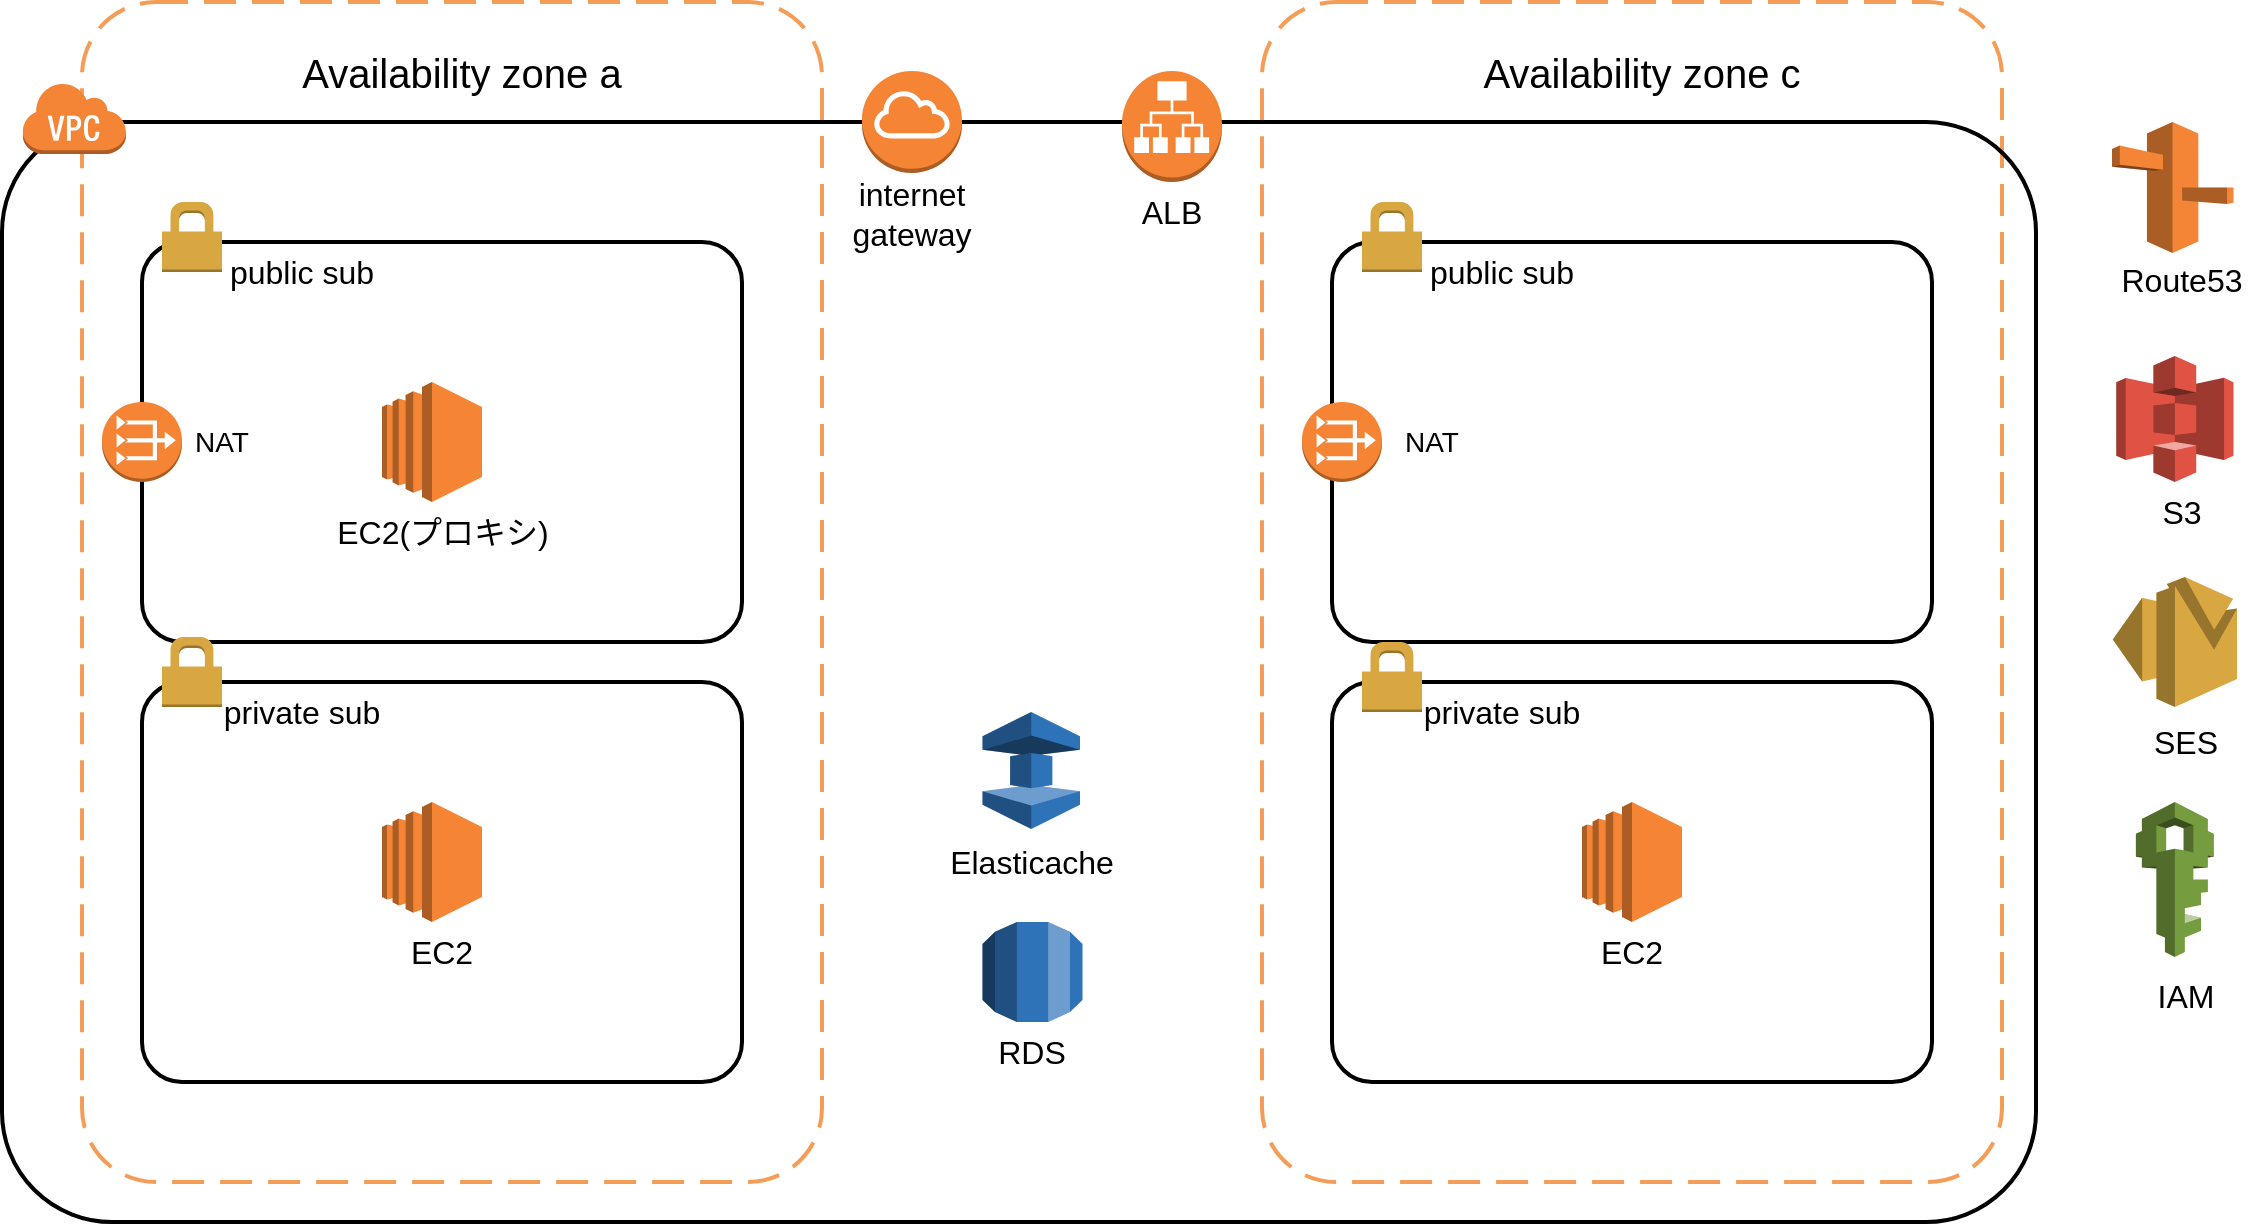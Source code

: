 <mxfile version="20.2.5" type="github">
  <diagram id="5-H0rtCKg1nhUWyi_ARe" name="Page-1">
    <mxGraphModel dx="4315" dy="1023" grid="0" gridSize="10" guides="1" tooltips="1" connect="1" arrows="1" fold="1" page="1" pageScale="1" pageWidth="1169" pageHeight="827" background="none" math="0" shadow="0">
      <root>
        <mxCell id="0" />
        <mxCell id="1" parent="0" />
        <mxCell id="msO-rLmdDwNuRXcGw9_d-27" value="" style="rounded=1;arcSize=10;dashed=0;fillColor=none;gradientColor=none;strokeWidth=2;" parent="1" vertex="1">
          <mxGeometry x="-2257" y="236" width="300" height="200" as="geometry" />
        </mxCell>
        <mxCell id="msO-rLmdDwNuRXcGw9_d-26" value="" style="rounded=1;arcSize=10;dashed=1;strokeColor=#F59D56;fillColor=none;gradientColor=none;dashPattern=8 4;strokeWidth=2;" parent="1" vertex="1">
          <mxGeometry x="-1697" y="116" width="370" height="590" as="geometry" />
        </mxCell>
        <mxCell id="msO-rLmdDwNuRXcGw9_d-31" value="" style="rounded=1;arcSize=10;dashed=0;fillColor=none;gradientColor=none;strokeWidth=2;" parent="1" vertex="1">
          <mxGeometry x="-1662" y="456" width="300" height="200" as="geometry" />
        </mxCell>
        <mxCell id="msO-rLmdDwNuRXcGw9_d-30" value="" style="rounded=1;arcSize=10;dashed=0;fillColor=none;gradientColor=none;strokeWidth=2;" parent="1" vertex="1">
          <mxGeometry x="-1662" y="236" width="300" height="200" as="geometry" />
        </mxCell>
        <mxCell id="msO-rLmdDwNuRXcGw9_d-20" value="" style="rounded=1;arcSize=10;dashed=0;fillColor=none;gradientColor=none;strokeWidth=2;" parent="1" vertex="1">
          <mxGeometry x="-2327" y="176" width="1017" height="550" as="geometry" />
        </mxCell>
        <mxCell id="msO-rLmdDwNuRXcGw9_d-9" value="" style="outlineConnect=0;dashed=0;verticalLabelPosition=bottom;verticalAlign=top;align=center;html=1;shape=mxgraph.aws3.ec2;fillColor=#F58534;gradientColor=none;" parent="1" vertex="1">
          <mxGeometry x="-2137" y="306" width="50" height="60" as="geometry" />
        </mxCell>
        <mxCell id="msO-rLmdDwNuRXcGw9_d-11" value="" style="outlineConnect=0;dashed=0;verticalLabelPosition=bottom;verticalAlign=top;align=center;html=1;shape=mxgraph.aws3.ec2;fillColor=#F58534;gradientColor=none;" parent="1" vertex="1">
          <mxGeometry x="-1537" y="516" width="50" height="60" as="geometry" />
        </mxCell>
        <mxCell id="msO-rLmdDwNuRXcGw9_d-12" value="" style="outlineConnect=0;dashed=0;verticalLabelPosition=bottom;verticalAlign=top;align=center;html=1;shape=mxgraph.aws3.ec2;fillColor=#F58534;gradientColor=none;" parent="1" vertex="1">
          <mxGeometry x="-2137" y="516" width="50" height="60" as="geometry" />
        </mxCell>
        <mxCell id="msO-rLmdDwNuRXcGw9_d-13" value="" style="outlineConnect=0;dashed=0;verticalLabelPosition=bottom;verticalAlign=top;align=center;html=1;shape=mxgraph.aws3.vpc_nat_gateway;fillColor=#F58534;gradientColor=none;" parent="1" vertex="1">
          <mxGeometry x="-1677" y="316" width="40" height="40" as="geometry" />
        </mxCell>
        <mxCell id="msO-rLmdDwNuRXcGw9_d-15" value="" style="outlineConnect=0;dashed=0;verticalLabelPosition=bottom;verticalAlign=top;align=center;html=1;shape=mxgraph.aws3.application_load_balancer;fillColor=#F58534;gradientColor=none;" parent="1" vertex="1">
          <mxGeometry x="-1767" y="150.5" width="50" height="55.5" as="geometry" />
        </mxCell>
        <mxCell id="msO-rLmdDwNuRXcGw9_d-16" value="" style="outlineConnect=0;dashed=0;verticalLabelPosition=bottom;verticalAlign=top;align=center;html=1;shape=mxgraph.aws3.rds;fillColor=#2E73B8;gradientColor=none;" parent="1" vertex="1">
          <mxGeometry x="-1836.75" y="576" width="50" height="50" as="geometry" />
        </mxCell>
        <mxCell id="msO-rLmdDwNuRXcGw9_d-19" value="" style="rounded=1;arcSize=10;dashed=1;strokeColor=#F59D56;fillColor=none;gradientColor=none;dashPattern=8 4;strokeWidth=2;" parent="1" vertex="1">
          <mxGeometry x="-2287" y="116" width="370" height="590" as="geometry" />
        </mxCell>
        <mxCell id="msO-rLmdDwNuRXcGw9_d-21" value="" style="dashed=0;html=1;shape=mxgraph.aws3.virtual_private_cloud;fillColor=#F58536;gradientColor=none;dashed=0;" parent="1" vertex="1">
          <mxGeometry x="-2317" y="156" width="52" height="36" as="geometry" />
        </mxCell>
        <mxCell id="msO-rLmdDwNuRXcGw9_d-28" value="" style="dashed=0;html=1;shape=mxgraph.aws3.permissions;fillColor=#D9A741;gradientColor=none;dashed=0;" parent="1" vertex="1">
          <mxGeometry x="-2247" y="216" width="30" height="35" as="geometry" />
        </mxCell>
        <mxCell id="msO-rLmdDwNuRXcGw9_d-29" value="" style="rounded=1;arcSize=10;dashed=0;fillColor=none;gradientColor=none;strokeWidth=2;" parent="1" vertex="1">
          <mxGeometry x="-2257" y="456" width="300" height="200" as="geometry" />
        </mxCell>
        <mxCell id="msO-rLmdDwNuRXcGw9_d-32" value="" style="dashed=0;html=1;shape=mxgraph.aws3.permissions;fillColor=#D9A741;gradientColor=none;dashed=0;" parent="1" vertex="1">
          <mxGeometry x="-1647" y="436" width="30" height="35" as="geometry" />
        </mxCell>
        <mxCell id="msO-rLmdDwNuRXcGw9_d-33" value="" style="dashed=0;html=1;shape=mxgraph.aws3.permissions;fillColor=#D9A741;gradientColor=none;dashed=0;" parent="1" vertex="1">
          <mxGeometry x="-1647" y="216" width="30" height="35" as="geometry" />
        </mxCell>
        <mxCell id="msO-rLmdDwNuRXcGw9_d-34" value="" style="dashed=0;html=1;shape=mxgraph.aws3.permissions;fillColor=#D9A741;gradientColor=none;dashed=0;" parent="1" vertex="1">
          <mxGeometry x="-2247" y="433.5" width="30" height="35" as="geometry" />
        </mxCell>
        <mxCell id="msO-rLmdDwNuRXcGw9_d-35" value="" style="outlineConnect=0;dashed=0;verticalLabelPosition=bottom;verticalAlign=top;align=center;html=1;shape=mxgraph.aws3.vpc_nat_gateway;fillColor=#F58534;gradientColor=none;" parent="1" vertex="1">
          <mxGeometry x="-2277" y="316" width="40" height="40" as="geometry" />
        </mxCell>
        <mxCell id="msO-rLmdDwNuRXcGw9_d-37" value="" style="outlineConnect=0;dashed=0;verticalLabelPosition=bottom;verticalAlign=top;align=center;html=1;shape=mxgraph.aws3.elasticache;fillColor=#2E73B8;gradientColor=none;" parent="1" vertex="1">
          <mxGeometry x="-1836.75" y="471" width="48.75" height="58.5" as="geometry" />
        </mxCell>
        <mxCell id="msO-rLmdDwNuRXcGw9_d-40" value="" style="outlineConnect=0;dashed=0;verticalLabelPosition=bottom;verticalAlign=top;align=center;html=1;shape=mxgraph.aws3.ses;fillColor=#D9A741;gradientColor=none;" parent="1" vertex="1">
          <mxGeometry x="-1271.62" y="403.5" width="62.13" height="65" as="geometry" />
        </mxCell>
        <mxCell id="msO-rLmdDwNuRXcGw9_d-41" value="" style="outlineConnect=0;dashed=0;verticalLabelPosition=bottom;verticalAlign=top;align=center;html=1;shape=mxgraph.aws3.route_53;fillColor=#F58536;gradientColor=none;" parent="1" vertex="1">
          <mxGeometry x="-1272" y="176" width="60.75" height="65.5" as="geometry" />
        </mxCell>
        <mxCell id="msO-rLmdDwNuRXcGw9_d-42" value="" style="outlineConnect=0;dashed=0;verticalLabelPosition=bottom;verticalAlign=top;align=center;html=1;shape=mxgraph.aws3.s3;fillColor=#E05243;gradientColor=none;" parent="1" vertex="1">
          <mxGeometry x="-1269.87" y="293" width="58.62" height="63" as="geometry" />
        </mxCell>
        <mxCell id="msO-rLmdDwNuRXcGw9_d-44" value="" style="outlineConnect=0;dashed=0;verticalLabelPosition=bottom;verticalAlign=top;align=center;html=1;shape=mxgraph.aws3.internet_gateway;fillColor=#F58534;gradientColor=none;" parent="1" vertex="1">
          <mxGeometry x="-1897" y="150.5" width="50" height="51" as="geometry" />
        </mxCell>
        <mxCell id="msO-rLmdDwNuRXcGw9_d-46" value="&lt;font style=&quot;font-size: 16px;&quot;&gt;public sub&lt;/font&gt;" style="text;html=1;strokeColor=none;fillColor=none;align=center;verticalAlign=middle;whiteSpace=wrap;rounded=0;" parent="1" vertex="1">
          <mxGeometry x="-2227" y="236" width="99.75" height="30" as="geometry" />
        </mxCell>
        <mxCell id="msO-rLmdDwNuRXcGw9_d-47" value="&lt;font style=&quot;font-size: 16px;&quot;&gt;private sub&lt;/font&gt;" style="text;html=1;strokeColor=none;fillColor=none;align=center;verticalAlign=middle;whiteSpace=wrap;rounded=0;" parent="1" vertex="1">
          <mxGeometry x="-2227" y="456" width="99.75" height="30" as="geometry" />
        </mxCell>
        <mxCell id="msO-rLmdDwNuRXcGw9_d-48" value="&lt;font style=&quot;font-size: 16px;&quot;&gt;public sub&lt;/font&gt;" style="text;html=1;strokeColor=none;fillColor=none;align=center;verticalAlign=middle;whiteSpace=wrap;rounded=0;" parent="1" vertex="1">
          <mxGeometry x="-1627" y="236" width="99.75" height="30" as="geometry" />
        </mxCell>
        <mxCell id="msO-rLmdDwNuRXcGw9_d-49" value="&lt;font style=&quot;font-size: 16px;&quot;&gt;private sub&lt;/font&gt;" style="text;html=1;strokeColor=none;fillColor=none;align=center;verticalAlign=middle;whiteSpace=wrap;rounded=0;" parent="1" vertex="1">
          <mxGeometry x="-1627" y="456" width="99.75" height="30" as="geometry" />
        </mxCell>
        <mxCell id="msO-rLmdDwNuRXcGw9_d-51" value="&lt;font style=&quot;font-size: 16px;&quot;&gt;internet&lt;br&gt;gateway&lt;/font&gt;" style="text;html=1;strokeColor=none;fillColor=none;align=center;verticalAlign=middle;whiteSpace=wrap;rounded=0;fontSize=16;" parent="1" vertex="1">
          <mxGeometry x="-1917" y="192" width="90" height="60" as="geometry" />
        </mxCell>
        <mxCell id="msO-rLmdDwNuRXcGw9_d-53" value="&lt;font style=&quot;font-size: 16px;&quot;&gt;ALB&lt;/font&gt;" style="text;html=1;strokeColor=none;fillColor=none;align=center;verticalAlign=middle;whiteSpace=wrap;rounded=0;fontSize=16;" parent="1" vertex="1">
          <mxGeometry x="-1767" y="201.5" width="49.75" height="38.5" as="geometry" />
        </mxCell>
        <mxCell id="msO-rLmdDwNuRXcGw9_d-54" value="&lt;font style=&quot;font-size: 16px;&quot;&gt;EC2(プロキシ)&lt;/font&gt;" style="text;html=1;strokeColor=none;fillColor=none;align=center;verticalAlign=middle;whiteSpace=wrap;rounded=0;fontSize=14;" parent="1" vertex="1">
          <mxGeometry x="-2169.5" y="366" width="125" height="30" as="geometry" />
        </mxCell>
        <mxCell id="msO-rLmdDwNuRXcGw9_d-55" value="&lt;font style=&quot;font-size: 16px;&quot;&gt;EC2&lt;/font&gt;" style="text;html=1;strokeColor=none;fillColor=none;align=center;verticalAlign=middle;whiteSpace=wrap;rounded=0;fontSize=14;" parent="1" vertex="1">
          <mxGeometry x="-2137" y="576" width="60" height="30" as="geometry" />
        </mxCell>
        <mxCell id="msO-rLmdDwNuRXcGw9_d-56" value="&lt;font style=&quot;font-size: 16px;&quot;&gt;EC2&lt;/font&gt;" style="text;html=1;strokeColor=none;fillColor=none;align=center;verticalAlign=middle;whiteSpace=wrap;rounded=0;fontSize=14;" parent="1" vertex="1">
          <mxGeometry x="-1542" y="576" width="60" height="30" as="geometry" />
        </mxCell>
        <mxCell id="msO-rLmdDwNuRXcGw9_d-57" value="&lt;font style=&quot;font-size: 16px;&quot;&gt;SES&lt;/font&gt;" style="text;html=1;strokeColor=none;fillColor=none;align=center;verticalAlign=middle;whiteSpace=wrap;rounded=0;fontSize=14;" parent="1" vertex="1">
          <mxGeometry x="-1265" y="471" width="60" height="30" as="geometry" />
        </mxCell>
        <mxCell id="msO-rLmdDwNuRXcGw9_d-58" value="&lt;font style=&quot;font-size: 16px;&quot;&gt;S3&lt;/font&gt;" style="text;html=1;strokeColor=none;fillColor=none;align=center;verticalAlign=middle;whiteSpace=wrap;rounded=0;fontSize=14;" parent="1" vertex="1">
          <mxGeometry x="-1267" y="356" width="60" height="30" as="geometry" />
        </mxCell>
        <mxCell id="msO-rLmdDwNuRXcGw9_d-59" value="&lt;font style=&quot;font-size: 16px;&quot;&gt;Route53&lt;/font&gt;" style="text;html=1;strokeColor=none;fillColor=none;align=center;verticalAlign=middle;whiteSpace=wrap;rounded=0;fontSize=14;" parent="1" vertex="1">
          <mxGeometry x="-1267" y="240" width="60" height="30" as="geometry" />
        </mxCell>
        <mxCell id="msO-rLmdDwNuRXcGw9_d-60" value="NAT" style="text;html=1;strokeColor=none;fillColor=none;align=center;verticalAlign=middle;whiteSpace=wrap;rounded=0;fontSize=14;" parent="1" vertex="1">
          <mxGeometry x="-1637" y="321" width="50" height="30" as="geometry" />
        </mxCell>
        <mxCell id="msO-rLmdDwNuRXcGw9_d-62" value="NAT" style="text;html=1;strokeColor=none;fillColor=none;align=center;verticalAlign=middle;whiteSpace=wrap;rounded=0;fontSize=14;" parent="1" vertex="1">
          <mxGeometry x="-2247" y="321" width="60" height="30" as="geometry" />
        </mxCell>
        <mxCell id="msO-rLmdDwNuRXcGw9_d-63" value="&lt;font style=&quot;font-size: 16px;&quot;&gt;Elasticache&lt;/font&gt;" style="text;html=1;strokeColor=none;fillColor=none;align=center;verticalAlign=middle;whiteSpace=wrap;rounded=0;fontSize=14;" parent="1" vertex="1">
          <mxGeometry x="-1867.25" y="531" width="109.75" height="30" as="geometry" />
        </mxCell>
        <mxCell id="msO-rLmdDwNuRXcGw9_d-64" value="&lt;font style=&quot;font-size: 16px;&quot;&gt;RDS&lt;/font&gt;" style="text;html=1;strokeColor=none;fillColor=none;align=center;verticalAlign=middle;whiteSpace=wrap;rounded=0;fontSize=14;" parent="1" vertex="1">
          <mxGeometry x="-1841.75" y="626" width="60" height="30" as="geometry" />
        </mxCell>
        <mxCell id="msO-rLmdDwNuRXcGw9_d-65" value="&lt;font style=&quot;font-size: 20px;&quot;&gt;Availability zone c&lt;/font&gt;" style="text;html=1;strokeColor=none;fillColor=none;align=center;verticalAlign=middle;whiteSpace=wrap;rounded=0;fontSize=16;" parent="1" vertex="1">
          <mxGeometry x="-1637" y="136" width="260" height="30" as="geometry" />
        </mxCell>
        <mxCell id="msO-rLmdDwNuRXcGw9_d-66" value="&lt;font style=&quot;font-size: 20px;&quot;&gt;Availability zone a&lt;/font&gt;" style="text;html=1;strokeColor=none;fillColor=none;align=center;verticalAlign=middle;whiteSpace=wrap;rounded=0;fontSize=16;" parent="1" vertex="1">
          <mxGeometry x="-2227" y="136" width="260" height="30" as="geometry" />
        </mxCell>
        <mxCell id="msO-rLmdDwNuRXcGw9_d-67" value="" style="outlineConnect=0;dashed=0;verticalLabelPosition=bottom;verticalAlign=top;align=center;html=1;shape=mxgraph.aws3.iam;fillColor=#759C3E;gradientColor=none;fontSize=20;" parent="1" vertex="1">
          <mxGeometry x="-1260.06" y="516" width="39" height="77.5" as="geometry" />
        </mxCell>
        <mxCell id="msO-rLmdDwNuRXcGw9_d-68" value="&lt;font style=&quot;font-size: 16px;&quot;&gt;IAM&lt;/font&gt;" style="text;html=1;strokeColor=none;fillColor=none;align=center;verticalAlign=middle;whiteSpace=wrap;rounded=0;fontSize=20;" parent="1" vertex="1">
          <mxGeometry x="-1265" y="596" width="60" height="30" as="geometry" />
        </mxCell>
      </root>
    </mxGraphModel>
  </diagram>
</mxfile>
